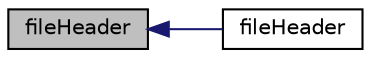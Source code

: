 digraph "fileHeader"
{
  bgcolor="transparent";
  edge [fontname="Helvetica",fontsize="10",labelfontname="Helvetica",labelfontsize="10"];
  node [fontname="Helvetica",fontsize="10",shape=record];
  rankdir="LR";
  Node1 [label="fileHeader",height=0.2,width=0.4,color="black", fillcolor="grey75", style="filled" fontcolor="black"];
  Node1 -> Node2 [dir="back",color="midnightblue",fontsize="10",style="solid",fontname="Helvetica"];
  Node2 [label="fileHeader",height=0.2,width=0.4,color="black",URL="$namespaceFoam_1_1vtk_1_1legacy.html#a019f2711d9d2209afc803ea46793db83",tooltip="Emit header for legacy file, with &quot;ASCII&quot; or &quot;BINARY&quot; depending on the formatter type. "];
}
